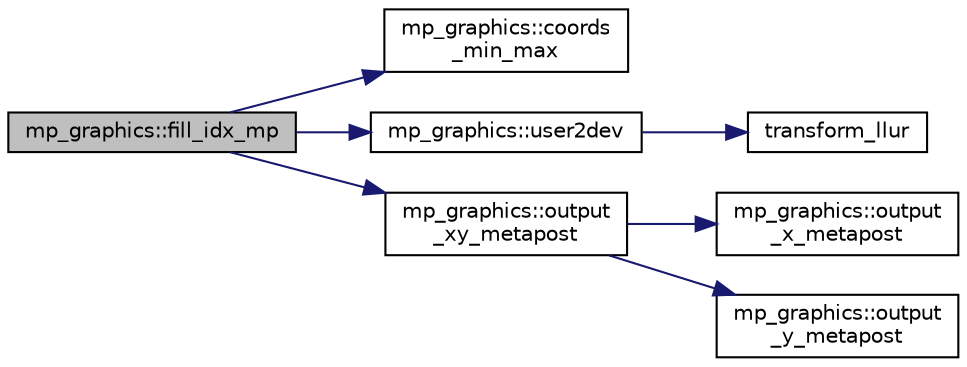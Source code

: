 digraph "mp_graphics::fill_idx_mp"
{
  edge [fontname="Helvetica",fontsize="10",labelfontname="Helvetica",labelfontsize="10"];
  node [fontname="Helvetica",fontsize="10",shape=record];
  rankdir="LR";
  Node2239 [label="mp_graphics::fill_idx_mp",height=0.2,width=0.4,color="black", fillcolor="grey75", style="filled", fontcolor="black"];
  Node2239 -> Node2240 [color="midnightblue",fontsize="10",style="solid",fontname="Helvetica"];
  Node2240 [label="mp_graphics::coords\l_min_max",height=0.2,width=0.4,color="black", fillcolor="white", style="filled",URL="$da/d2c/classmp__graphics.html#afa0af74da2afd1d00b2eeb5e25b4f596"];
  Node2239 -> Node2241 [color="midnightblue",fontsize="10",style="solid",fontname="Helvetica"];
  Node2241 [label="mp_graphics::user2dev",height=0.2,width=0.4,color="black", fillcolor="white", style="filled",URL="$da/d2c/classmp__graphics.html#af087f5f4b08c72f67f5e35cc312070fb"];
  Node2241 -> Node2242 [color="midnightblue",fontsize="10",style="solid",fontname="Helvetica"];
  Node2242 [label="transform_llur",height=0.2,width=0.4,color="black", fillcolor="white", style="filled",URL="$d9/d29/draw_8_c.html#af38b139f64e19404b9a944c7188d4aff"];
  Node2239 -> Node2243 [color="midnightblue",fontsize="10",style="solid",fontname="Helvetica"];
  Node2243 [label="mp_graphics::output\l_xy_metapost",height=0.2,width=0.4,color="black", fillcolor="white", style="filled",URL="$da/d2c/classmp__graphics.html#a564e7d2700489eed72ea865b3acc14db"];
  Node2243 -> Node2244 [color="midnightblue",fontsize="10",style="solid",fontname="Helvetica"];
  Node2244 [label="mp_graphics::output\l_x_metapost",height=0.2,width=0.4,color="black", fillcolor="white", style="filled",URL="$da/d2c/classmp__graphics.html#aee38beb59e940946cbb575cde90b9cfe"];
  Node2243 -> Node2245 [color="midnightblue",fontsize="10",style="solid",fontname="Helvetica"];
  Node2245 [label="mp_graphics::output\l_y_metapost",height=0.2,width=0.4,color="black", fillcolor="white", style="filled",URL="$da/d2c/classmp__graphics.html#a41c9d8463dc57fa97bb9a1e0577980b6"];
}
